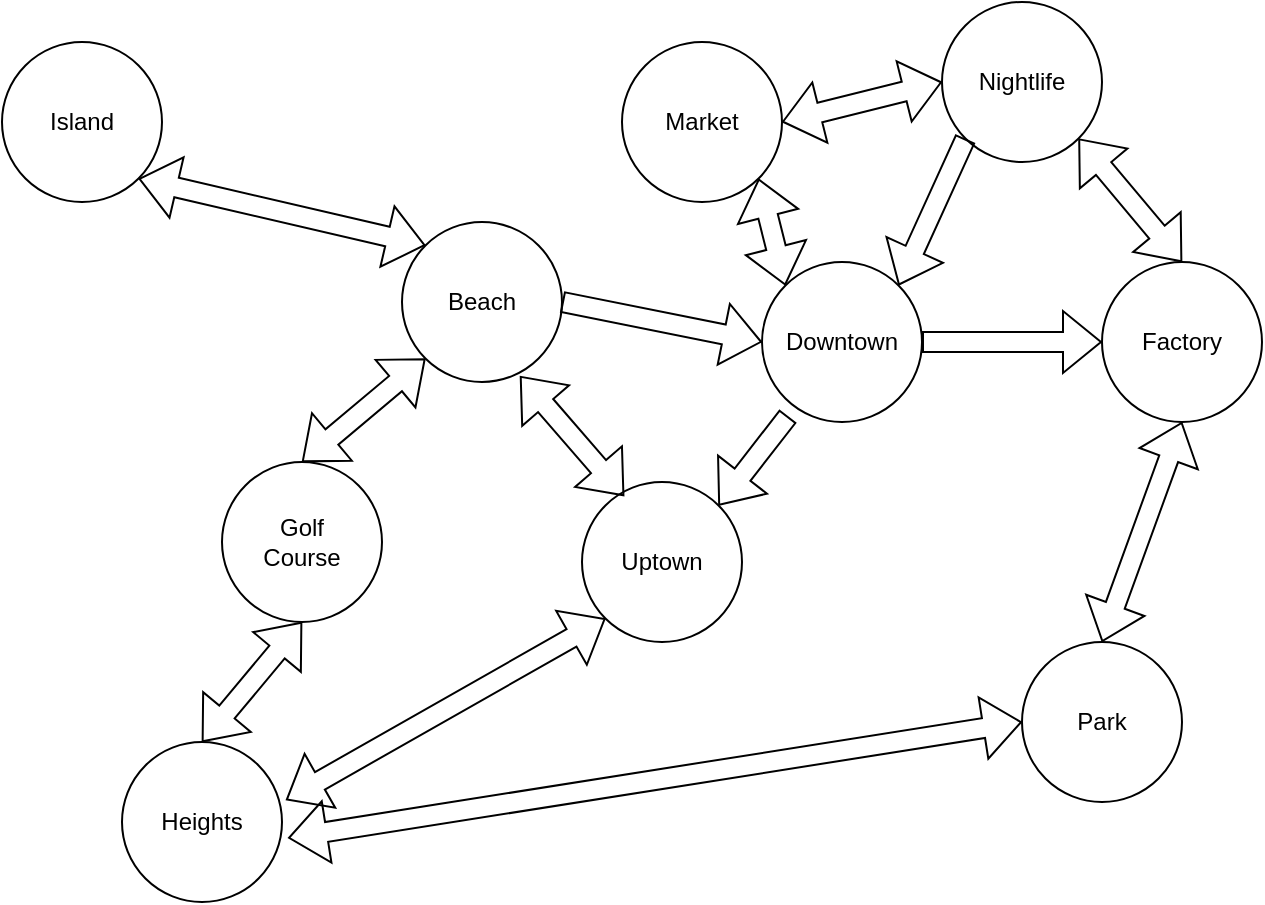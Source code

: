 <mxfile version="24.0.1" type="github">
  <diagram name="Page-1" id="qoFEA7m9kNiOp3gH3UAa">
    <mxGraphModel dx="794" dy="1515" grid="1" gridSize="10" guides="1" tooltips="1" connect="1" arrows="1" fold="1" page="1" pageScale="1" pageWidth="850" pageHeight="1100" math="0" shadow="0">
      <root>
        <mxCell id="0" />
        <mxCell id="1" parent="0" />
        <mxCell id="0jQlSGtkFDap45nxDHyu-1" value="" style="ellipse;whiteSpace=wrap;html=1;aspect=fixed;" vertex="1" parent="1">
          <mxGeometry x="210" y="100" width="80" height="80" as="geometry" />
        </mxCell>
        <mxCell id="0jQlSGtkFDap45nxDHyu-2" value="" style="ellipse;whiteSpace=wrap;html=1;aspect=fixed;" vertex="1" parent="1">
          <mxGeometry x="320" y="10" width="80" height="80" as="geometry" />
        </mxCell>
        <mxCell id="0jQlSGtkFDap45nxDHyu-3" value="" style="ellipse;whiteSpace=wrap;html=1;aspect=fixed;" vertex="1" parent="1">
          <mxGeometry x="10" y="10" width="80" height="80" as="geometry" />
        </mxCell>
        <mxCell id="0jQlSGtkFDap45nxDHyu-4" value="" style="ellipse;whiteSpace=wrap;html=1;aspect=fixed;" vertex="1" parent="1">
          <mxGeometry x="390" y="120" width="80" height="80" as="geometry" />
        </mxCell>
        <mxCell id="0jQlSGtkFDap45nxDHyu-5" value="" style="ellipse;whiteSpace=wrap;html=1;aspect=fixed;" vertex="1" parent="1">
          <mxGeometry x="480" y="-10" width="80" height="80" as="geometry" />
        </mxCell>
        <mxCell id="0jQlSGtkFDap45nxDHyu-6" value="" style="ellipse;whiteSpace=wrap;html=1;aspect=fixed;" vertex="1" parent="1">
          <mxGeometry x="560" y="120" width="80" height="80" as="geometry" />
        </mxCell>
        <mxCell id="0jQlSGtkFDap45nxDHyu-7" value="" style="ellipse;whiteSpace=wrap;html=1;aspect=fixed;" vertex="1" parent="1">
          <mxGeometry x="120" y="220" width="80" height="80" as="geometry" />
        </mxCell>
        <mxCell id="0jQlSGtkFDap45nxDHyu-8" value="" style="ellipse;whiteSpace=wrap;html=1;aspect=fixed;" vertex="1" parent="1">
          <mxGeometry x="70" y="360" width="80" height="80" as="geometry" />
        </mxCell>
        <mxCell id="0jQlSGtkFDap45nxDHyu-9" value="" style="ellipse;whiteSpace=wrap;html=1;aspect=fixed;" vertex="1" parent="1">
          <mxGeometry x="300" y="230" width="80" height="80" as="geometry" />
        </mxCell>
        <mxCell id="0jQlSGtkFDap45nxDHyu-10" value="" style="ellipse;whiteSpace=wrap;html=1;aspect=fixed;" vertex="1" parent="1">
          <mxGeometry x="520" y="310" width="80" height="80" as="geometry" />
        </mxCell>
        <mxCell id="0jQlSGtkFDap45nxDHyu-13" value="" style="shape=flexArrow;endArrow=classic;startArrow=classic;html=1;rounded=0;entryX=0.738;entryY=0.963;entryDx=0;entryDy=0;entryPerimeter=0;exitX=0.263;exitY=0.088;exitDx=0;exitDy=0;exitPerimeter=0;" edge="1" parent="1" source="0jQlSGtkFDap45nxDHyu-9" target="0jQlSGtkFDap45nxDHyu-1">
          <mxGeometry width="100" height="100" relative="1" as="geometry">
            <mxPoint x="360" y="270" as="sourcePoint" />
            <mxPoint x="460" y="170" as="targetPoint" />
          </mxGeometry>
        </mxCell>
        <mxCell id="0jQlSGtkFDap45nxDHyu-14" value="" style="shape=flexArrow;endArrow=classic;startArrow=classic;html=1;rounded=0;entryX=0.5;entryY=1;entryDx=0;entryDy=0;exitX=0.5;exitY=0;exitDx=0;exitDy=0;" edge="1" parent="1" source="0jQlSGtkFDap45nxDHyu-8" target="0jQlSGtkFDap45nxDHyu-7">
          <mxGeometry width="100" height="100" relative="1" as="geometry">
            <mxPoint x="360" y="270" as="sourcePoint" />
            <mxPoint x="460" y="170" as="targetPoint" />
          </mxGeometry>
        </mxCell>
        <mxCell id="0jQlSGtkFDap45nxDHyu-15" value="" style="shape=flexArrow;endArrow=classic;startArrow=classic;html=1;rounded=0;entryX=1.025;entryY=0.363;entryDx=0;entryDy=0;exitX=0;exitY=1;exitDx=0;exitDy=0;entryPerimeter=0;" edge="1" parent="1" source="0jQlSGtkFDap45nxDHyu-9" target="0jQlSGtkFDap45nxDHyu-8">
          <mxGeometry width="100" height="100" relative="1" as="geometry">
            <mxPoint x="360" y="270" as="sourcePoint" />
            <mxPoint x="460" y="170" as="targetPoint" />
          </mxGeometry>
        </mxCell>
        <mxCell id="0jQlSGtkFDap45nxDHyu-16" value="" style="shape=flexArrow;endArrow=classic;startArrow=classic;html=1;rounded=0;entryX=0;entryY=1;entryDx=0;entryDy=0;exitX=0.5;exitY=0;exitDx=0;exitDy=0;" edge="1" parent="1" source="0jQlSGtkFDap45nxDHyu-7" target="0jQlSGtkFDap45nxDHyu-1">
          <mxGeometry width="100" height="100" relative="1" as="geometry">
            <mxPoint x="360" y="270" as="sourcePoint" />
            <mxPoint x="460" y="170" as="targetPoint" />
          </mxGeometry>
        </mxCell>
        <mxCell id="0jQlSGtkFDap45nxDHyu-17" value="" style="shape=flexArrow;endArrow=classic;startArrow=classic;html=1;rounded=0;entryX=0;entryY=0;entryDx=0;entryDy=0;exitX=1;exitY=1;exitDx=0;exitDy=0;" edge="1" parent="1" source="0jQlSGtkFDap45nxDHyu-3" target="0jQlSGtkFDap45nxDHyu-1">
          <mxGeometry width="100" height="100" relative="1" as="geometry">
            <mxPoint x="360" y="270" as="sourcePoint" />
            <mxPoint x="460" y="170" as="targetPoint" />
          </mxGeometry>
        </mxCell>
        <mxCell id="0jQlSGtkFDap45nxDHyu-18" value="" style="shape=flexArrow;endArrow=classic;startArrow=classic;html=1;rounded=0;exitX=1.038;exitY=0.6;exitDx=0;exitDy=0;entryX=0;entryY=0.5;entryDx=0;entryDy=0;exitPerimeter=0;" edge="1" parent="1" source="0jQlSGtkFDap45nxDHyu-8" target="0jQlSGtkFDap45nxDHyu-10">
          <mxGeometry width="100" height="100" relative="1" as="geometry">
            <mxPoint x="360" y="270" as="sourcePoint" />
            <mxPoint x="460" y="170" as="targetPoint" />
          </mxGeometry>
        </mxCell>
        <mxCell id="0jQlSGtkFDap45nxDHyu-19" value="" style="shape=flexArrow;endArrow=classic;startArrow=classic;html=1;rounded=0;entryX=0.5;entryY=1;entryDx=0;entryDy=0;exitX=0.5;exitY=0;exitDx=0;exitDy=0;" edge="1" parent="1" source="0jQlSGtkFDap45nxDHyu-10" target="0jQlSGtkFDap45nxDHyu-6">
          <mxGeometry width="100" height="100" relative="1" as="geometry">
            <mxPoint x="360" y="270" as="sourcePoint" />
            <mxPoint x="460" y="170" as="targetPoint" />
          </mxGeometry>
        </mxCell>
        <mxCell id="0jQlSGtkFDap45nxDHyu-22" value="" style="shape=flexArrow;endArrow=classic;startArrow=classic;html=1;rounded=0;entryX=0;entryY=0;entryDx=0;entryDy=0;exitX=1;exitY=1;exitDx=0;exitDy=0;" edge="1" parent="1" source="0jQlSGtkFDap45nxDHyu-2" target="0jQlSGtkFDap45nxDHyu-4">
          <mxGeometry width="100" height="100" relative="1" as="geometry">
            <mxPoint x="360" y="270" as="sourcePoint" />
            <mxPoint x="460" y="170" as="targetPoint" />
          </mxGeometry>
        </mxCell>
        <mxCell id="0jQlSGtkFDap45nxDHyu-23" value="" style="shape=flexArrow;endArrow=classic;startArrow=classic;html=1;rounded=0;exitX=0.5;exitY=0;exitDx=0;exitDy=0;entryX=1;entryY=1;entryDx=0;entryDy=0;" edge="1" parent="1" source="0jQlSGtkFDap45nxDHyu-6" target="0jQlSGtkFDap45nxDHyu-5">
          <mxGeometry width="100" height="100" relative="1" as="geometry">
            <mxPoint x="360" y="270" as="sourcePoint" />
            <mxPoint x="460" y="170" as="targetPoint" />
          </mxGeometry>
        </mxCell>
        <mxCell id="0jQlSGtkFDap45nxDHyu-25" value="" style="shape=flexArrow;endArrow=classic;startArrow=classic;html=1;rounded=0;entryX=1;entryY=0.5;entryDx=0;entryDy=0;exitX=0;exitY=0.5;exitDx=0;exitDy=0;" edge="1" parent="1" source="0jQlSGtkFDap45nxDHyu-5" target="0jQlSGtkFDap45nxDHyu-2">
          <mxGeometry width="100" height="100" relative="1" as="geometry">
            <mxPoint x="290" y="240" as="sourcePoint" />
            <mxPoint x="390" y="140" as="targetPoint" />
          </mxGeometry>
        </mxCell>
        <mxCell id="0jQlSGtkFDap45nxDHyu-26" value="" style="shape=flexArrow;endArrow=classic;html=1;rounded=0;exitX=1;exitY=0.5;exitDx=0;exitDy=0;entryX=0;entryY=0.5;entryDx=0;entryDy=0;" edge="1" parent="1" source="0jQlSGtkFDap45nxDHyu-4" target="0jQlSGtkFDap45nxDHyu-6">
          <mxGeometry width="50" height="50" relative="1" as="geometry">
            <mxPoint x="220" y="220" as="sourcePoint" />
            <mxPoint x="270" y="170" as="targetPoint" />
          </mxGeometry>
        </mxCell>
        <mxCell id="0jQlSGtkFDap45nxDHyu-27" value="" style="shape=flexArrow;endArrow=classic;html=1;rounded=0;entryX=1;entryY=0;entryDx=0;entryDy=0;exitX=0;exitY=1;exitDx=0;exitDy=0;" edge="1" parent="1" source="0jQlSGtkFDap45nxDHyu-5" target="0jQlSGtkFDap45nxDHyu-4">
          <mxGeometry width="50" height="50" relative="1" as="geometry">
            <mxPoint x="220" y="220" as="sourcePoint" />
            <mxPoint x="270" y="170" as="targetPoint" />
          </mxGeometry>
        </mxCell>
        <mxCell id="0jQlSGtkFDap45nxDHyu-28" value="" style="shape=flexArrow;endArrow=classic;html=1;rounded=0;entryX=0;entryY=0.5;entryDx=0;entryDy=0;exitX=1;exitY=0.5;exitDx=0;exitDy=0;" edge="1" parent="1" source="0jQlSGtkFDap45nxDHyu-1" target="0jQlSGtkFDap45nxDHyu-4">
          <mxGeometry width="50" height="50" relative="1" as="geometry">
            <mxPoint x="220" y="220" as="sourcePoint" />
            <mxPoint x="270" y="170" as="targetPoint" />
          </mxGeometry>
        </mxCell>
        <mxCell id="0jQlSGtkFDap45nxDHyu-29" value="" style="shape=flexArrow;endArrow=classic;html=1;rounded=0;entryX=1;entryY=0;entryDx=0;entryDy=0;exitX=0.163;exitY=0.963;exitDx=0;exitDy=0;exitPerimeter=0;" edge="1" parent="1" source="0jQlSGtkFDap45nxDHyu-4" target="0jQlSGtkFDap45nxDHyu-9">
          <mxGeometry width="50" height="50" relative="1" as="geometry">
            <mxPoint x="410" y="190" as="sourcePoint" />
            <mxPoint x="270" y="170" as="targetPoint" />
          </mxGeometry>
        </mxCell>
        <mxCell id="0jQlSGtkFDap45nxDHyu-30" value="Downtown" style="text;html=1;align=center;verticalAlign=middle;whiteSpace=wrap;rounded=0;" vertex="1" parent="1">
          <mxGeometry x="400" y="145" width="60" height="30" as="geometry" />
        </mxCell>
        <mxCell id="0jQlSGtkFDap45nxDHyu-31" value="Island" style="text;html=1;align=center;verticalAlign=middle;whiteSpace=wrap;rounded=0;" vertex="1" parent="1">
          <mxGeometry x="20" y="35" width="60" height="30" as="geometry" />
        </mxCell>
        <mxCell id="0jQlSGtkFDap45nxDHyu-32" value="Uptown" style="text;html=1;align=center;verticalAlign=middle;whiteSpace=wrap;rounded=0;" vertex="1" parent="1">
          <mxGeometry x="310" y="255" width="60" height="30" as="geometry" />
        </mxCell>
        <mxCell id="0jQlSGtkFDap45nxDHyu-33" value="Beach" style="text;html=1;align=center;verticalAlign=middle;whiteSpace=wrap;rounded=0;" vertex="1" parent="1">
          <mxGeometry x="220" y="125" width="60" height="30" as="geometry" />
        </mxCell>
        <mxCell id="0jQlSGtkFDap45nxDHyu-34" value="Heights" style="text;html=1;align=center;verticalAlign=middle;whiteSpace=wrap;rounded=0;" vertex="1" parent="1">
          <mxGeometry x="80" y="385" width="60" height="30" as="geometry" />
        </mxCell>
        <mxCell id="0jQlSGtkFDap45nxDHyu-35" value="Park" style="text;html=1;align=center;verticalAlign=middle;whiteSpace=wrap;rounded=0;" vertex="1" parent="1">
          <mxGeometry x="530" y="335" width="60" height="30" as="geometry" />
        </mxCell>
        <mxCell id="0jQlSGtkFDap45nxDHyu-36" value="Golf Course" style="text;html=1;align=center;verticalAlign=middle;whiteSpace=wrap;rounded=0;" vertex="1" parent="1">
          <mxGeometry x="130" y="245" width="60" height="30" as="geometry" />
        </mxCell>
        <mxCell id="0jQlSGtkFDap45nxDHyu-37" value="Market" style="text;html=1;align=center;verticalAlign=middle;whiteSpace=wrap;rounded=0;" vertex="1" parent="1">
          <mxGeometry x="330" y="35" width="60" height="30" as="geometry" />
        </mxCell>
        <mxCell id="0jQlSGtkFDap45nxDHyu-38" value="Factory" style="text;html=1;align=center;verticalAlign=middle;whiteSpace=wrap;rounded=0;" vertex="1" parent="1">
          <mxGeometry x="570" y="145" width="60" height="30" as="geometry" />
        </mxCell>
        <mxCell id="0jQlSGtkFDap45nxDHyu-39" value="Nightlife" style="text;html=1;align=center;verticalAlign=middle;whiteSpace=wrap;rounded=0;" vertex="1" parent="1">
          <mxGeometry x="490" y="15" width="60" height="30" as="geometry" />
        </mxCell>
      </root>
    </mxGraphModel>
  </diagram>
</mxfile>
